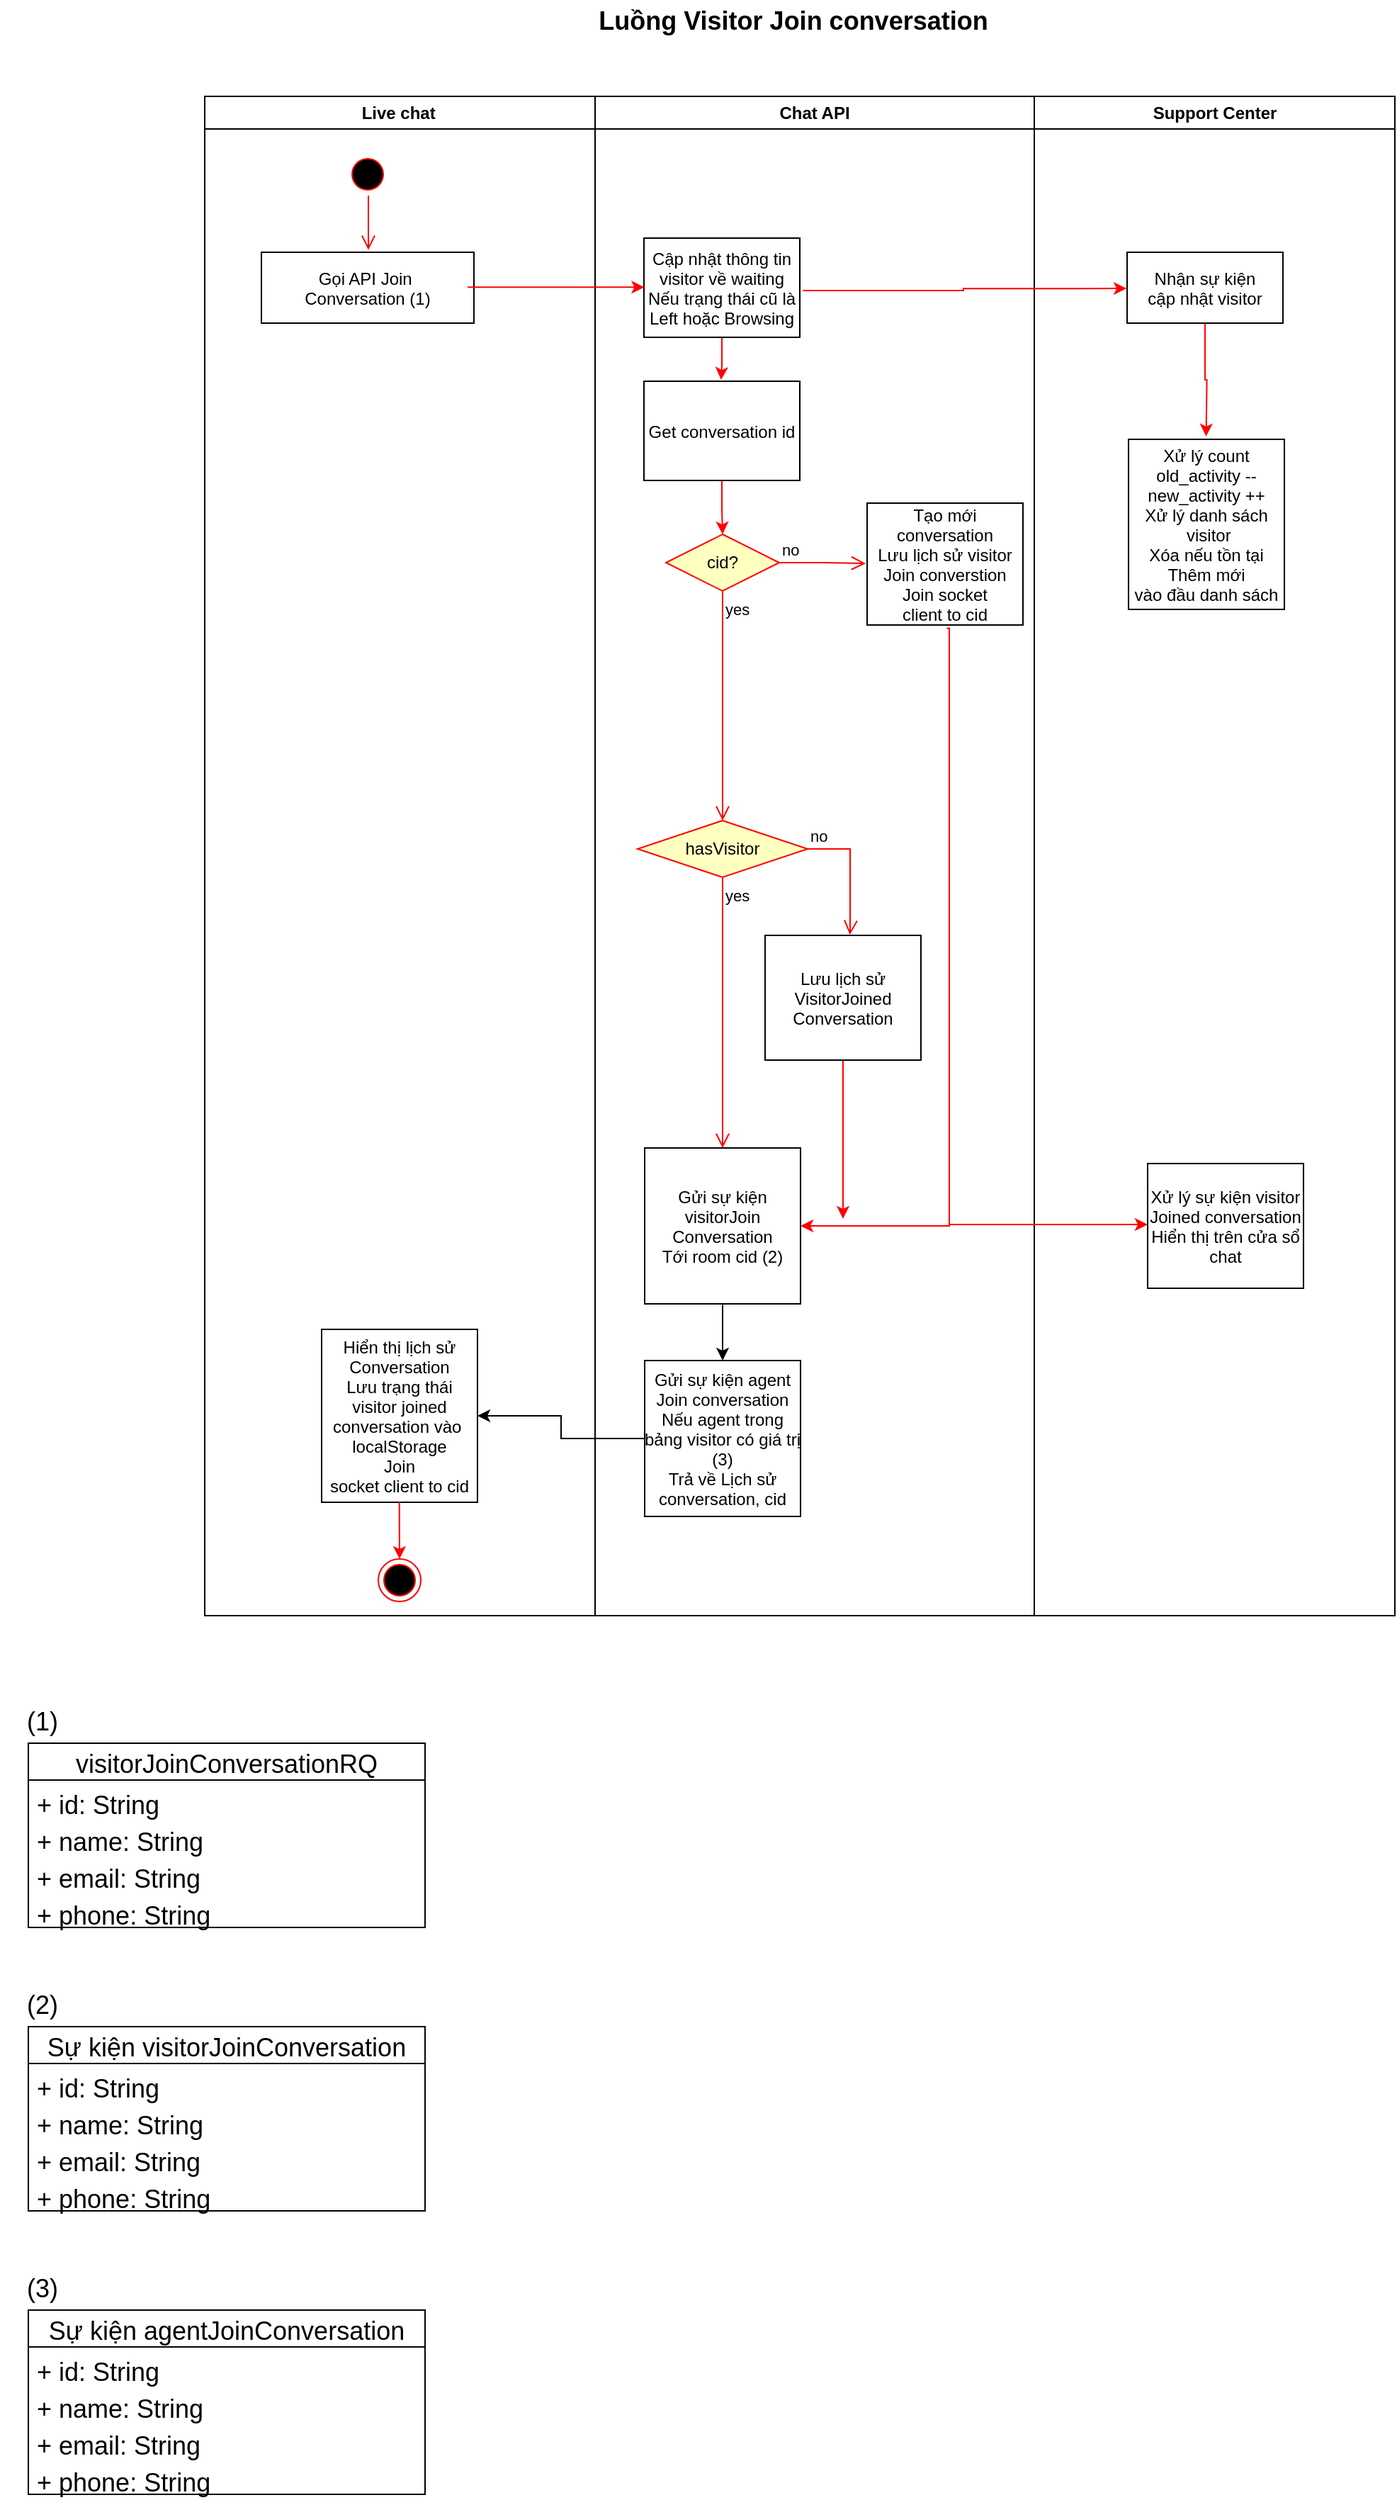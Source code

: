 <mxfile version="20.6.0" type="device"><diagram name="Page-1" id="e7e014a7-5840-1c2e-5031-d8a46d1fe8dd"><mxGraphModel dx="1422" dy="762" grid="1" gridSize="10" guides="1" tooltips="1" connect="1" arrows="1" fold="1" page="1" pageScale="1" pageWidth="1169" pageHeight="826" background="none" math="0" shadow="0"><root><mxCell id="0"/><mxCell id="1" parent="0"/><mxCell id="2" value="Live chat " style="swimlane;whiteSpace=wrap" parent="1" vertex="1"><mxGeometry x="164.5" y="128" width="275.5" height="1072" as="geometry"><mxRectangle x="164.5" y="128" width="100" height="30" as="alternateBounds"/></mxGeometry></mxCell><mxCell id="5" value="" style="ellipse;shape=startState;fillColor=#000000;strokeColor=#ff0000;" parent="2" vertex="1"><mxGeometry x="100" y="40" width="30" height="30" as="geometry"/></mxCell><mxCell id="6" value="" style="edgeStyle=elbowEdgeStyle;elbow=horizontal;verticalAlign=bottom;endArrow=open;endSize=8;strokeColor=#FF0000;endFill=1;rounded=0;entryX=0.502;entryY=-0.033;entryDx=0;entryDy=0;entryPerimeter=0;" parent="2" source="5" target="7" edge="1"><mxGeometry x="100" y="40" as="geometry"><mxPoint x="115" y="110" as="targetPoint"/></mxGeometry></mxCell><mxCell id="7" value="Gọi API Join &#10;Conversation (1)" style="" parent="2" vertex="1"><mxGeometry x="40" y="110" width="150" height="50" as="geometry"/></mxCell><mxCell id="28_rSsUX9sXIVomGGXE--97" value="Hiển thị lịch sử&#10;Conversation&#10;Lưu trạng thái&#10;visitor joined&#10;conversation vào &#10;localStorage&#10;Join&#10;socket client to cid" style="fillColor=rgb(255, 255, 255);strokeColor=rgb(0, 0, 0);fontColor=rgb(0, 0, 0);" parent="2" vertex="1"><mxGeometry x="82.5" y="870" width="110" height="122" as="geometry"/></mxCell><mxCell id="28_rSsUX9sXIVomGGXE--99" value="" style="ellipse;html=1;shape=endState;fillColor=#000000;strokeColor=#ff0000;" parent="2" vertex="1"><mxGeometry x="122.5" y="1032" width="30" height="30" as="geometry"/></mxCell><mxCell id="28_rSsUX9sXIVomGGXE--100" value="" style="edgeStyle=orthogonalEdgeStyle;rounded=0;orthogonalLoop=1;jettySize=auto;html=1;strokeColor=#FF0000;entryX=0.5;entryY=0;entryDx=0;entryDy=0;exitX=0.499;exitY=0.999;exitDx=0;exitDy=0;exitPerimeter=0;" parent="2" source="28_rSsUX9sXIVomGGXE--97" target="28_rSsUX9sXIVomGGXE--99" edge="1"><mxGeometry relative="1" as="geometry"><mxPoint x="137.5" y="1012" as="sourcePoint"/></mxGeometry></mxCell><mxCell id="3" value="Chat API" style="swimlane;whiteSpace=wrap" parent="1" vertex="1"><mxGeometry x="440" y="128" width="310" height="1072" as="geometry"/></mxCell><mxCell id="28_rSsUX9sXIVomGGXE--69" value="" style="edgeStyle=orthogonalEdgeStyle;rounded=0;orthogonalLoop=1;jettySize=auto;html=1;strokeColor=#FF0000;entryX=0.495;entryY=-0.014;entryDx=0;entryDy=0;entryPerimeter=0;" parent="3" source="28_rSsUX9sXIVomGGXE--58" target="28_rSsUX9sXIVomGGXE--68" edge="1"><mxGeometry relative="1" as="geometry"/></mxCell><mxCell id="28_rSsUX9sXIVomGGXE--58" value="Cập nhật thông tin &#10;visitor về waiting&#10;Nếu trạng thái cũ là&#10;Left hoặc Browsing" style="fillColor=rgb(255, 255, 255);strokeColor=rgb(0, 0, 0);fontColor=rgb(0, 0, 0);" parent="3" vertex="1"><mxGeometry x="34.5" y="100" width="110" height="70" as="geometry"/></mxCell><mxCell id="28_rSsUX9sXIVomGGXE--71" value="" style="edgeStyle=orthogonalEdgeStyle;rounded=0;orthogonalLoop=1;jettySize=auto;html=1;strokeColor=#FF0000;entryX=0.5;entryY=0;entryDx=0;entryDy=0;" parent="3" source="28_rSsUX9sXIVomGGXE--68" target="28_rSsUX9sXIVomGGXE--73" edge="1"><mxGeometry relative="1" as="geometry"><mxPoint x="89.61" y="399.79" as="targetPoint"/></mxGeometry></mxCell><mxCell id="28_rSsUX9sXIVomGGXE--68" value="Get conversation id" style="fillColor=rgb(255, 255, 255);strokeColor=rgb(0, 0, 0);fontColor=rgb(0, 0, 0);" parent="3" vertex="1"><mxGeometry x="34.5" y="201" width="110" height="70" as="geometry"/></mxCell><mxCell id="28_rSsUX9sXIVomGGXE--73" value="cid?" style="rhombus;whiteSpace=wrap;html=1;fillColor=#ffffc0;strokeColor=#ff0000;" parent="3" vertex="1"><mxGeometry x="50" y="309" width="80" height="40" as="geometry"/></mxCell><mxCell id="28_rSsUX9sXIVomGGXE--74" value="no" style="edgeStyle=orthogonalEdgeStyle;html=1;align=left;verticalAlign=bottom;endArrow=open;endSize=8;strokeColor=#ff0000;rounded=0;entryX=-0.009;entryY=0.495;entryDx=0;entryDy=0;entryPerimeter=0;" parent="3" source="28_rSsUX9sXIVomGGXE--73" target="28_rSsUX9sXIVomGGXE--79" edge="1"><mxGeometry x="-1" relative="1" as="geometry"><mxPoint x="210" y="329" as="targetPoint"/></mxGeometry></mxCell><mxCell id="28_rSsUX9sXIVomGGXE--75" value="yes" style="edgeStyle=orthogonalEdgeStyle;html=1;align=left;verticalAlign=top;endArrow=open;endSize=8;strokeColor=#ff0000;rounded=0;entryX=0.5;entryY=0;entryDx=0;entryDy=0;" parent="3" source="28_rSsUX9sXIVomGGXE--73" target="28_rSsUX9sXIVomGGXE--90" edge="1"><mxGeometry x="-1" relative="1" as="geometry"><mxPoint x="90" y="452" as="targetPoint"/></mxGeometry></mxCell><mxCell id="28_rSsUX9sXIVomGGXE--84" value="" style="edgeStyle=orthogonalEdgeStyle;rounded=0;orthogonalLoop=1;jettySize=auto;html=1;strokeColor=#FF0000;exitX=0.512;exitY=1.027;exitDx=0;exitDy=0;exitPerimeter=0;entryX=1;entryY=0.5;entryDx=0;entryDy=0;" parent="3" source="28_rSsUX9sXIVomGGXE--79" target="28_rSsUX9sXIVomGGXE--81" edge="1"><mxGeometry relative="1" as="geometry"><mxPoint x="160" y="782" as="targetPoint"/><Array as="points"><mxPoint x="250" y="375"/><mxPoint x="250" y="797"/></Array></mxGeometry></mxCell><mxCell id="28_rSsUX9sXIVomGGXE--79" value="Tạo mới &#10;conversation&#10;Lưu lịch sử visitor&#10;Join converstion&#10;Join socket &#10;client to cid" style="fillColor=rgb(255, 255, 255);strokeColor=rgb(0, 0, 0);fontColor=rgb(0, 0, 0);" parent="3" vertex="1"><mxGeometry x="192" y="287" width="110" height="86" as="geometry"/></mxCell><mxCell id="1rmasTr2rTRj9lxSUR92-11" value="" style="edgeStyle=orthogonalEdgeStyle;rounded=0;orthogonalLoop=1;jettySize=auto;html=1;" parent="3" source="28_rSsUX9sXIVomGGXE--81" target="1rmasTr2rTRj9lxSUR92-10" edge="1"><mxGeometry relative="1" as="geometry"/></mxCell><mxCell id="28_rSsUX9sXIVomGGXE--81" value="Gửi sự kiện &#10;visitorJoin &#10;Conversation&#10;Tới room cid (2)" style="fillColor=rgb(255, 255, 255);strokeColor=rgb(0, 0, 0);fontColor=rgb(0, 0, 0);" parent="3" vertex="1"><mxGeometry x="35" y="742" width="110" height="110" as="geometry"/></mxCell><mxCell id="28_rSsUX9sXIVomGGXE--90" value="hasVisitor" style="rhombus;whiteSpace=wrap;html=1;fillColor=#ffffc0;strokeColor=#ff0000;" parent="3" vertex="1"><mxGeometry x="30" y="511" width="120" height="40" as="geometry"/></mxCell><mxCell id="28_rSsUX9sXIVomGGXE--91" value="no" style="edgeStyle=orthogonalEdgeStyle;html=1;align=left;verticalAlign=bottom;endArrow=open;endSize=8;strokeColor=#ff0000;rounded=0;exitX=1;exitY=0.5;exitDx=0;exitDy=0;entryX=0.544;entryY=-0.005;entryDx=0;entryDy=0;entryPerimeter=0;" parent="3" source="28_rSsUX9sXIVomGGXE--90" target="28_rSsUX9sXIVomGGXE--95" edge="1"><mxGeometry x="-1" relative="1" as="geometry"><mxPoint x="220" y="552" as="targetPoint"/><Array as="points"><mxPoint x="180" y="531"/><mxPoint x="180" y="589"/><mxPoint x="180" y="589"/></Array></mxGeometry></mxCell><mxCell id="28_rSsUX9sXIVomGGXE--92" value="yes" style="edgeStyle=orthogonalEdgeStyle;html=1;align=left;verticalAlign=top;endArrow=open;endSize=8;strokeColor=#ff0000;rounded=0;" parent="3" source="28_rSsUX9sXIVomGGXE--90" target="28_rSsUX9sXIVomGGXE--81" edge="1"><mxGeometry x="-1" relative="1" as="geometry"><mxPoint x="40" y="642" as="targetPoint"/><Array as="points"><mxPoint x="90" y="592"/><mxPoint x="90" y="592"/></Array></mxGeometry></mxCell><mxCell id="28_rSsUX9sXIVomGGXE--96" value="" style="edgeStyle=orthogonalEdgeStyle;rounded=0;orthogonalLoop=1;jettySize=auto;html=1;strokeColor=#FF0000;" parent="3" source="28_rSsUX9sXIVomGGXE--95" edge="1"><mxGeometry relative="1" as="geometry"><mxPoint x="175" y="792" as="targetPoint"/><Array as="points"><mxPoint x="175" y="792"/></Array></mxGeometry></mxCell><mxCell id="28_rSsUX9sXIVomGGXE--95" value="Lưu lịch sử&#10;VisitorJoined&#10;Conversation" style="fillColor=rgb(255, 255, 255);strokeColor=rgb(0, 0, 0);fontColor=rgb(0, 0, 0);" parent="3" vertex="1"><mxGeometry x="120" y="592" width="110" height="88" as="geometry"/></mxCell><mxCell id="1rmasTr2rTRj9lxSUR92-10" value="Gửi sự kiện agent&#10;Join conversation&#10;Nếu agent trong&#10;bảng visitor có giá trị&#10;(3)&#10;Trả về Lịch sử&#10;conversation, cid" style="fillColor=rgb(255, 255, 255);strokeColor=rgb(0, 0, 0);fontColor=rgb(0, 0, 0);" parent="3" vertex="1"><mxGeometry x="35" y="892" width="110" height="110" as="geometry"/></mxCell><mxCell id="4" value="Support Center" style="swimlane;whiteSpace=wrap" parent="1" vertex="1"><mxGeometry x="750" y="128" width="254.5" height="1072" as="geometry"/></mxCell><mxCell id="28_rSsUX9sXIVomGGXE--65" value="" style="edgeStyle=orthogonalEdgeStyle;rounded=0;orthogonalLoop=1;jettySize=auto;html=1;strokeColor=#FF0000;entryX=0.507;entryY=-0.001;entryDx=0;entryDy=0;entryPerimeter=0;" parent="4" source="28_rSsUX9sXIVomGGXE--62" edge="1"><mxGeometry relative="1" as="geometry"><mxPoint x="121.27" y="239.89" as="targetPoint"/></mxGeometry></mxCell><mxCell id="28_rSsUX9sXIVomGGXE--62" value="Nhận sự kiện &#10;cập nhật visitor" style="fillColor=rgb(255, 255, 255);strokeColor=rgb(0, 0, 0);fontColor=rgb(0, 0, 0);" parent="4" vertex="1"><mxGeometry x="65.5" y="110" width="110" height="50" as="geometry"/></mxCell><mxCell id="28_rSsUX9sXIVomGGXE--67" value="Xử lý count&#10;old_activity --&#10;new_activity ++&#10;Xử lý danh sách&#10; visitor&#10;Xóa nếu tồn tại&#10;Thêm mới &#10;vào đầu danh sách" style="points=[[0,0.5,0,-1,0],[0.5,0,0,0,-2],[0.5,0.5,0,0,0]];" parent="4" vertex="1"><mxGeometry x="66.5" y="242" width="110" height="120" as="geometry"/></mxCell><mxCell id="28_rSsUX9sXIVomGGXE--104" value="Xử lý sự kiện visitor&#10;Joined conversation&#10;Hiển thị trên cửa sổ&#10;chat" style="fillColor=rgb(255, 255, 255);strokeColor=rgb(0, 0, 0);fontColor=rgb(0, 0, 0);" parent="4" vertex="1"><mxGeometry x="80" y="753" width="110" height="88" as="geometry"/></mxCell><mxCell id="28_rSsUX9sXIVomGGXE--41" value="&lt;b&gt;&lt;font style=&quot;font-size: 18px;&quot;&gt;Luồng Visitor Join conversation&lt;/font&gt;&lt;/b&gt;" style="text;html=1;strokeColor=none;fillColor=none;align=center;verticalAlign=middle;whiteSpace=wrap;rounded=0;" parent="1" vertex="1"><mxGeometry x="436" y="60" width="288" height="30" as="geometry"/></mxCell><mxCell id="28_rSsUX9sXIVomGGXE--53" value="Sự kiện visitorJoinConversation" style="swimlane;fontStyle=0;childLayout=stackLayout;horizontal=1;startSize=26;fillColor=none;horizontalStack=0;resizeParent=1;resizeParentMax=0;resizeLast=0;collapsible=1;marginBottom=0;fontSize=18;" parent="1" vertex="1"><mxGeometry x="40" y="1490" width="280" height="130" as="geometry"/></mxCell><mxCell id="28_rSsUX9sXIVomGGXE--54" value="+ id: String" style="text;strokeColor=none;fillColor=none;align=left;verticalAlign=top;spacingLeft=4;spacingRight=4;overflow=hidden;rotatable=0;points=[[0,0.5],[1,0.5]];portConstraint=eastwest;fontSize=18;" parent="28_rSsUX9sXIVomGGXE--53" vertex="1"><mxGeometry y="26" width="280" height="26" as="geometry"/></mxCell><mxCell id="1rmasTr2rTRj9lxSUR92-7" value="+ name: String" style="text;strokeColor=none;fillColor=none;align=left;verticalAlign=top;spacingLeft=4;spacingRight=4;overflow=hidden;rotatable=0;points=[[0,0.5],[1,0.5]];portConstraint=eastwest;fontSize=18;" parent="28_rSsUX9sXIVomGGXE--53" vertex="1"><mxGeometry y="52" width="280" height="26" as="geometry"/></mxCell><mxCell id="1rmasTr2rTRj9lxSUR92-8" value="+ email: String" style="text;strokeColor=none;fillColor=none;align=left;verticalAlign=top;spacingLeft=4;spacingRight=4;overflow=hidden;rotatable=0;points=[[0,0.5],[1,0.5]];portConstraint=eastwest;fontSize=18;" parent="28_rSsUX9sXIVomGGXE--53" vertex="1"><mxGeometry y="78" width="280" height="26" as="geometry"/></mxCell><mxCell id="1rmasTr2rTRj9lxSUR92-9" value="+ phone: String" style="text;strokeColor=none;fillColor=none;align=left;verticalAlign=top;spacingLeft=4;spacingRight=4;overflow=hidden;rotatable=0;points=[[0,0.5],[1,0.5]];portConstraint=eastwest;fontSize=18;" parent="28_rSsUX9sXIVomGGXE--53" vertex="1"><mxGeometry y="104" width="280" height="26" as="geometry"/></mxCell><mxCell id="28_rSsUX9sXIVomGGXE--57" value="(2)" style="text;html=1;strokeColor=none;fillColor=none;align=center;verticalAlign=middle;whiteSpace=wrap;rounded=0;fontSize=18;" parent="1" vertex="1"><mxGeometry x="20" y="1460" width="60" height="30" as="geometry"/></mxCell><mxCell id="28_rSsUX9sXIVomGGXE--59" value="" style="edgeStyle=orthogonalEdgeStyle;rounded=0;orthogonalLoop=1;jettySize=auto;html=1;strokeColor=#FF0000;entryX=0.002;entryY=0.495;entryDx=0;entryDy=0;entryPerimeter=0;exitX=0.97;exitY=0.493;exitDx=0;exitDy=0;exitPerimeter=0;" parent="1" source="7" target="28_rSsUX9sXIVomGGXE--58" edge="1"><mxGeometry relative="1" as="geometry"><mxPoint x="360" y="263" as="sourcePoint"/><mxPoint x="470" y="263" as="targetPoint"/></mxGeometry></mxCell><mxCell id="28_rSsUX9sXIVomGGXE--63" value="" style="edgeStyle=orthogonalEdgeStyle;rounded=0;orthogonalLoop=1;jettySize=auto;html=1;strokeColor=#FF0000;entryX=-0.004;entryY=0.511;entryDx=0;entryDy=0;entryPerimeter=0;exitX=1.02;exitY=0.529;exitDx=0;exitDy=0;exitPerimeter=0;" parent="1" source="28_rSsUX9sXIVomGGXE--58" target="28_rSsUX9sXIVomGGXE--62" edge="1"><mxGeometry relative="1" as="geometry"><mxPoint x="610" y="263" as="sourcePoint"/></mxGeometry></mxCell><mxCell id="28_rSsUX9sXIVomGGXE--105" value="" style="edgeStyle=orthogonalEdgeStyle;rounded=0;orthogonalLoop=1;jettySize=auto;html=1;strokeColor=#FF0000;" parent="1" edge="1"><mxGeometry relative="1" as="geometry"><mxPoint x="690" y="924" as="sourcePoint"/><mxPoint x="830" y="924" as="targetPoint"/><Array as="points"><mxPoint x="760" y="924"/><mxPoint x="760" y="924"/></Array></mxGeometry></mxCell><mxCell id="1rmasTr2rTRj9lxSUR92-12" style="edgeStyle=orthogonalEdgeStyle;rounded=0;orthogonalLoop=1;jettySize=auto;html=1;exitX=0;exitY=0.5;exitDx=0;exitDy=0;entryX=1;entryY=0.5;entryDx=0;entryDy=0;" parent="1" source="1rmasTr2rTRj9lxSUR92-10" target="28_rSsUX9sXIVomGGXE--97" edge="1"><mxGeometry relative="1" as="geometry"/></mxCell><mxCell id="1rmasTr2rTRj9lxSUR92-13" value="Sự kiện agentJoinConversation" style="swimlane;fontStyle=0;childLayout=stackLayout;horizontal=1;startSize=26;fillColor=none;horizontalStack=0;resizeParent=1;resizeParentMax=0;resizeLast=0;collapsible=1;marginBottom=0;fontSize=18;" parent="1" vertex="1"><mxGeometry x="40" y="1690" width="280" height="130" as="geometry"/></mxCell><mxCell id="1rmasTr2rTRj9lxSUR92-14" value="+ id: String" style="text;strokeColor=none;fillColor=none;align=left;verticalAlign=top;spacingLeft=4;spacingRight=4;overflow=hidden;rotatable=0;points=[[0,0.5],[1,0.5]];portConstraint=eastwest;fontSize=18;" parent="1rmasTr2rTRj9lxSUR92-13" vertex="1"><mxGeometry y="26" width="280" height="26" as="geometry"/></mxCell><mxCell id="1rmasTr2rTRj9lxSUR92-15" value="+ name: String" style="text;strokeColor=none;fillColor=none;align=left;verticalAlign=top;spacingLeft=4;spacingRight=4;overflow=hidden;rotatable=0;points=[[0,0.5],[1,0.5]];portConstraint=eastwest;fontSize=18;" parent="1rmasTr2rTRj9lxSUR92-13" vertex="1"><mxGeometry y="52" width="280" height="26" as="geometry"/></mxCell><mxCell id="1rmasTr2rTRj9lxSUR92-16" value="+ email: String" style="text;strokeColor=none;fillColor=none;align=left;verticalAlign=top;spacingLeft=4;spacingRight=4;overflow=hidden;rotatable=0;points=[[0,0.5],[1,0.5]];portConstraint=eastwest;fontSize=18;" parent="1rmasTr2rTRj9lxSUR92-13" vertex="1"><mxGeometry y="78" width="280" height="26" as="geometry"/></mxCell><mxCell id="1rmasTr2rTRj9lxSUR92-17" value="+ phone: String" style="text;strokeColor=none;fillColor=none;align=left;verticalAlign=top;spacingLeft=4;spacingRight=4;overflow=hidden;rotatable=0;points=[[0,0.5],[1,0.5]];portConstraint=eastwest;fontSize=18;" parent="1rmasTr2rTRj9lxSUR92-13" vertex="1"><mxGeometry y="104" width="280" height="26" as="geometry"/></mxCell><mxCell id="1rmasTr2rTRj9lxSUR92-18" value="(3)" style="text;html=1;strokeColor=none;fillColor=none;align=center;verticalAlign=middle;whiteSpace=wrap;rounded=0;fontSize=18;" parent="1" vertex="1"><mxGeometry x="20" y="1660" width="60" height="30" as="geometry"/></mxCell><mxCell id="1rmasTr2rTRj9lxSUR92-19" value="visitorJoinConversationRQ" style="swimlane;fontStyle=0;childLayout=stackLayout;horizontal=1;startSize=26;fillColor=none;horizontalStack=0;resizeParent=1;resizeParentMax=0;resizeLast=0;collapsible=1;marginBottom=0;fontSize=18;" parent="1" vertex="1"><mxGeometry x="40" y="1290" width="280" height="130" as="geometry"/></mxCell><mxCell id="1rmasTr2rTRj9lxSUR92-20" value="+ id: String" style="text;strokeColor=none;fillColor=none;align=left;verticalAlign=top;spacingLeft=4;spacingRight=4;overflow=hidden;rotatable=0;points=[[0,0.5],[1,0.5]];portConstraint=eastwest;fontSize=18;" parent="1rmasTr2rTRj9lxSUR92-19" vertex="1"><mxGeometry y="26" width="280" height="26" as="geometry"/></mxCell><mxCell id="1rmasTr2rTRj9lxSUR92-21" value="+ name: String" style="text;strokeColor=none;fillColor=none;align=left;verticalAlign=top;spacingLeft=4;spacingRight=4;overflow=hidden;rotatable=0;points=[[0,0.5],[1,0.5]];portConstraint=eastwest;fontSize=18;" parent="1rmasTr2rTRj9lxSUR92-19" vertex="1"><mxGeometry y="52" width="280" height="26" as="geometry"/></mxCell><mxCell id="1rmasTr2rTRj9lxSUR92-22" value="+ email: String" style="text;strokeColor=none;fillColor=none;align=left;verticalAlign=top;spacingLeft=4;spacingRight=4;overflow=hidden;rotatable=0;points=[[0,0.5],[1,0.5]];portConstraint=eastwest;fontSize=18;" parent="1rmasTr2rTRj9lxSUR92-19" vertex="1"><mxGeometry y="78" width="280" height="26" as="geometry"/></mxCell><mxCell id="1rmasTr2rTRj9lxSUR92-23" value="+ phone: String" style="text;strokeColor=none;fillColor=none;align=left;verticalAlign=top;spacingLeft=4;spacingRight=4;overflow=hidden;rotatable=0;points=[[0,0.5],[1,0.5]];portConstraint=eastwest;fontSize=18;" parent="1rmasTr2rTRj9lxSUR92-19" vertex="1"><mxGeometry y="104" width="280" height="26" as="geometry"/></mxCell><mxCell id="1rmasTr2rTRj9lxSUR92-24" value="(1)" style="text;html=1;strokeColor=none;fillColor=none;align=center;verticalAlign=middle;whiteSpace=wrap;rounded=0;fontSize=18;" parent="1" vertex="1"><mxGeometry x="20" y="1260" width="60" height="30" as="geometry"/></mxCell></root></mxGraphModel></diagram></mxfile>